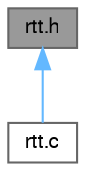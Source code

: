digraph "rtt.h"
{
 // LATEX_PDF_SIZE
  bgcolor="transparent";
  edge [fontname=FreeSans,fontsize=10,labelfontname=FreeSans,labelfontsize=10];
  node [fontname=FreeSans,fontsize=10,shape=box,height=0.2,width=0.4];
  Node1 [label="rtt.h",height=0.2,width=0.4,color="gray40", fillcolor="grey60", style="filled", fontcolor="black",tooltip="Real-time Timer (RTT) driver for SAM."];
  Node1 -> Node2 [dir="back",color="steelblue1",style="solid"];
  Node2 [label="rtt.c",height=0.2,width=0.4,color="grey40", fillcolor="white", style="filled",URL="$rtt_8c.html",tooltip="Real-time Timer (RTT) driver for SAM."];
}
